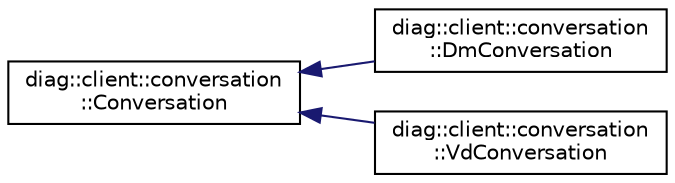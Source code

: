 digraph "Graphical Class Hierarchy"
{
 // LATEX_PDF_SIZE
  edge [fontname="Helvetica",fontsize="10",labelfontname="Helvetica",labelfontsize="10"];
  node [fontname="Helvetica",fontsize="10",shape=record];
  rankdir="LR";
  Node0 [label="diag::client::conversation\l::Conversation",height=0.2,width=0.4,color="black", fillcolor="white", style="filled",URL="$classdiag_1_1client_1_1conversation_1_1Conversation.html",tooltip="Interface for diag client conversation."];
  Node0 -> Node1 [dir="back",color="midnightblue",fontsize="10",style="solid",fontname="Helvetica"];
  Node1 [label="diag::client::conversation\l::DmConversation",height=0.2,width=0.4,color="black", fillcolor="white", style="filled",URL="$classdiag_1_1client_1_1conversation_1_1DmConversation.html",tooltip="Class to establish connection with Diagnostic Server."];
  Node0 -> Node2 [dir="back",color="midnightblue",fontsize="10",style="solid",fontname="Helvetica"];
  Node2 [label="diag::client::conversation\l::VdConversation",height=0.2,width=0.4,color="black", fillcolor="white", style="filled",URL="$classdiag_1_1client_1_1conversation_1_1VdConversation.html",tooltip="Class to search for available diagnostic server over a network."];
}
